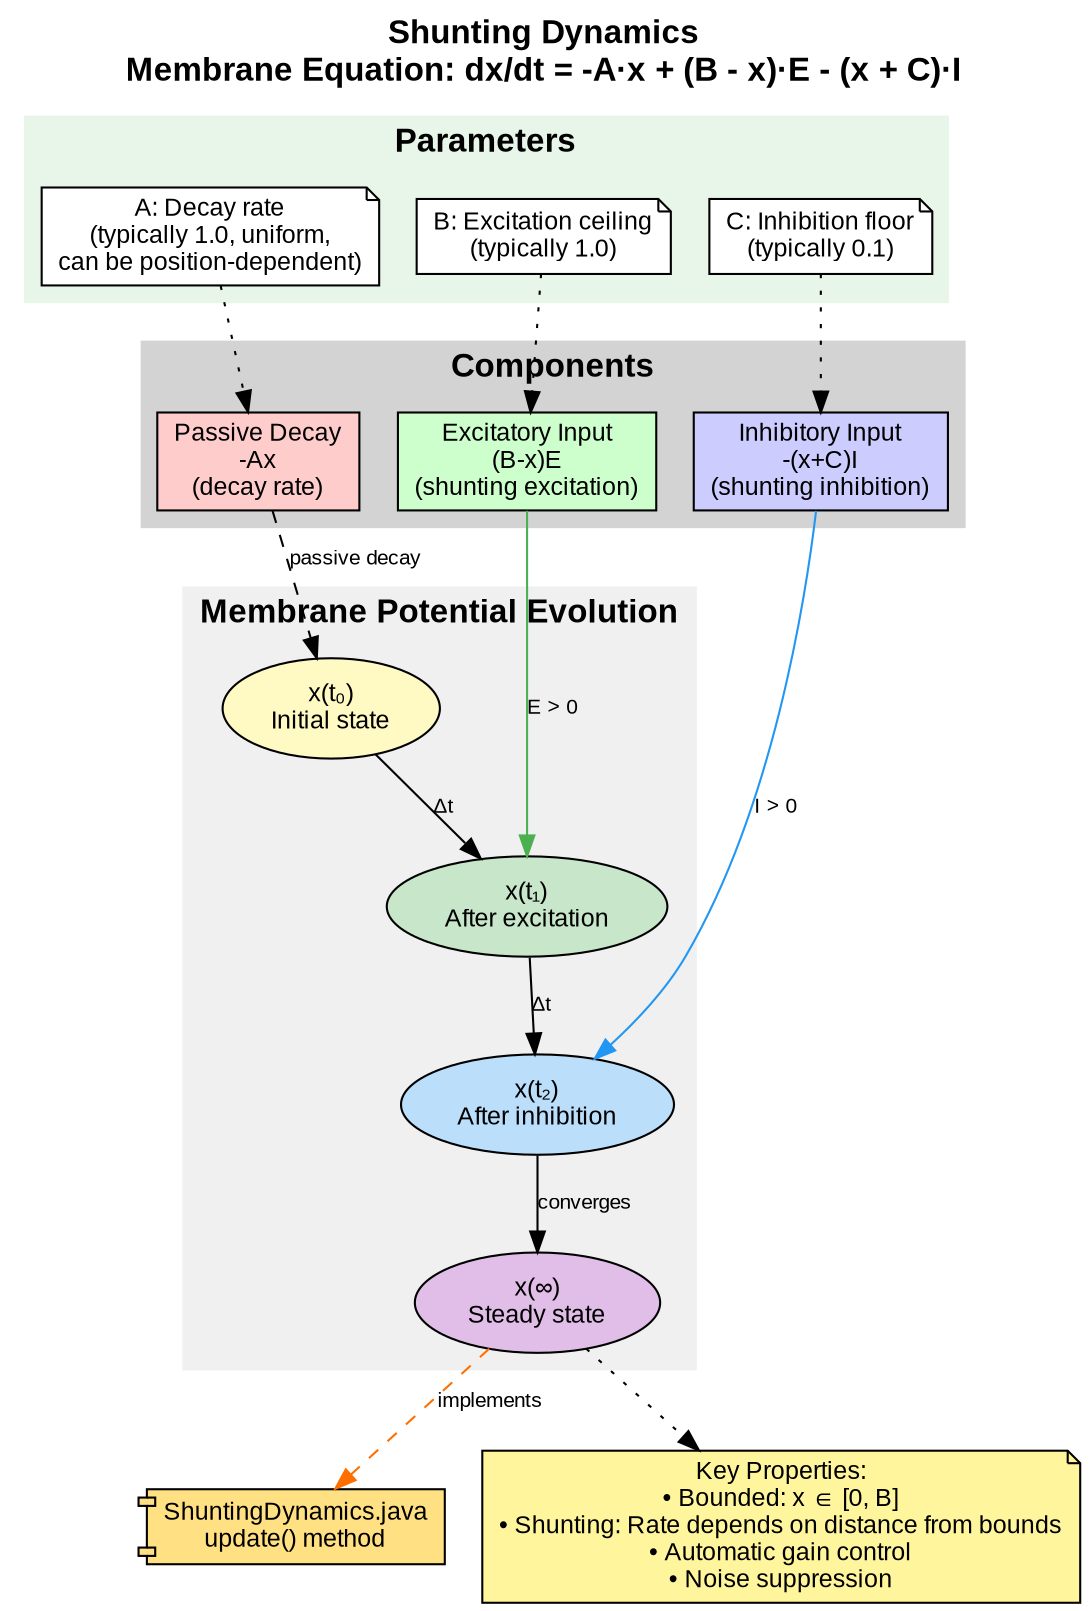 digraph ShuntingDynamics {
    rankdir=TB;
    bgcolor="white";
    node [fontname="Arial", fontsize=12];
    edge [fontname="Arial", fontsize=10];

    // Title
    label="Shunting Dynamics\nMembrane Equation: dx/dt = -A·x + (B - x)·E - (x + C)·I";
    labelloc=t;
    fontsize=16;
    fontname="Arial Bold";

    // Equation breakdown
    subgraph cluster_equation {
        label="Components";
        style=filled;
        color=lightgrey;

        decay [label="Passive Decay\n-Ax\n(decay rate)", shape=box, fillcolor="#FFCCCC", style=filled];
        excitation [label="Excitatory Input\n(B-x)E\n(shunting excitation)", shape=box, fillcolor="#CCFFCC", style=filled];
        inhibition [label="Inhibitory Input\n-(x+C)I\n(shunting inhibition)", shape=box, fillcolor="#CCCCFF", style=filled];
    }

    // Membrane potential evolution
    subgraph cluster_dynamics {
        label="Membrane Potential Evolution";
        style=filled;
        color="#F0F0F0";

        x_t0 [label="x(t₀)\nInitial state", shape=ellipse, fillcolor="#FFF9C4", style=filled];
        x_t1 [label="x(t₁)\nAfter excitation", shape=ellipse, fillcolor="#C8E6C9", style=filled];
        x_t2 [label="x(t₂)\nAfter inhibition", shape=ellipse, fillcolor="#BBDEFB", style=filled];
        x_ss [label="x(∞)\nSteady state", shape=ellipse, fillcolor="#E1BEE7", style=filled];
    }

    // Parameters
    subgraph cluster_params {
        label="Parameters";
        style=filled;
        color="#E8F5E9";

        param_A [label="A: Decay rate\n(typically 1.0, uniform,\ncan be position-dependent)", shape=note, fillcolor="white", style=filled];
        param_B [label="B: Excitation ceiling\n(typically 1.0)", shape=note, fillcolor="white", style=filled];
        param_C [label="C: Inhibition floor\n(typically 0.1)", shape=note, fillcolor="white", style=filled];
    }

    // Implementation
    impl [label="ShuntingDynamics.java\nupdate() method", shape=component, fillcolor="#FFE082", style=filled];

    // Flow
    decay -> x_t0 [label="passive decay", style=dashed];
    excitation -> x_t1 [label="E > 0", color="#4CAF50"];
    inhibition -> x_t2 [label="I > 0", color="#2196F3"];
    x_t0 -> x_t1 [label="Δt"];
    x_t1 -> x_t2 [label="Δt"];
    x_t2 -> x_ss [label="converges"];

    param_A -> decay [style=dotted];
    param_B -> excitation [style=dotted];
    param_C -> inhibition [style=dotted];

    x_ss -> impl [label="implements", style=dashed, color="#FF6F00"];

    // Key properties
    properties [label="Key Properties:\n• Bounded: x ∈ [0, B]\n• Shunting: Rate depends on distance from bounds\n• Automatic gain control\n• Noise suppression", shape=note, fillcolor="#FFF59D", style=filled];

    x_ss -> properties [style=dotted];
}
